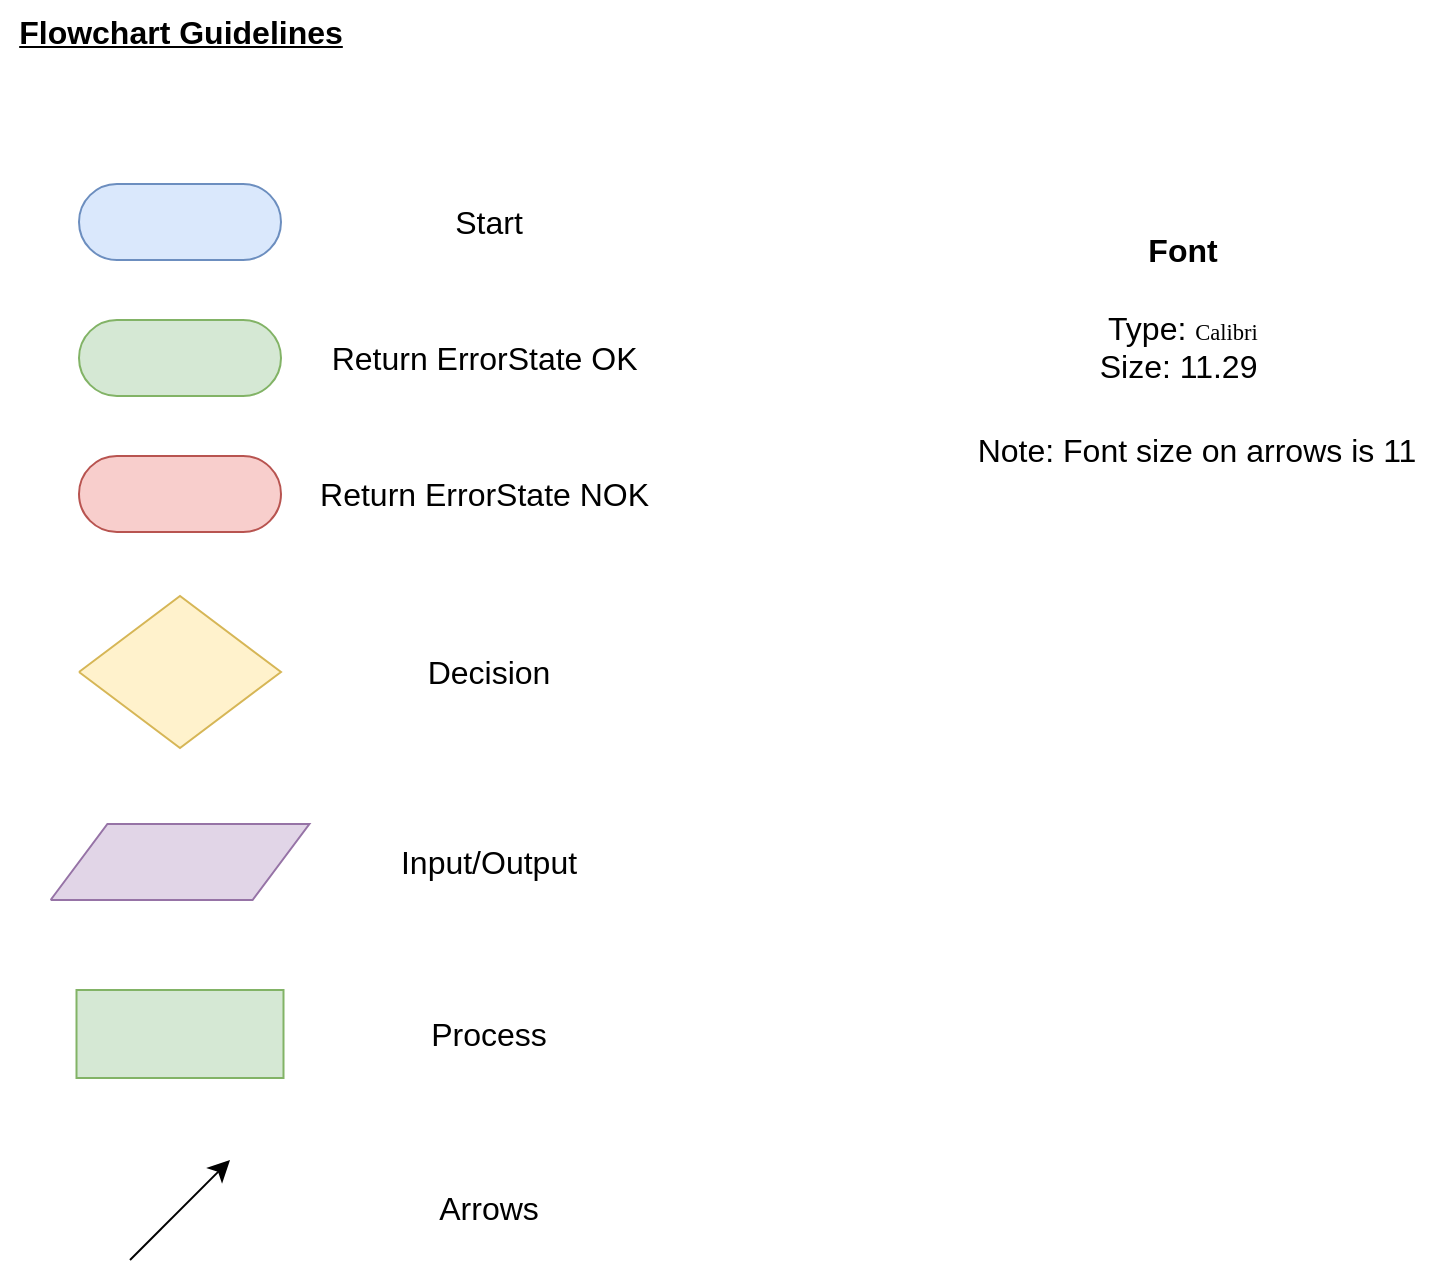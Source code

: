 <mxfile version="21.1.2" type="device">
  <diagram name="Page-1" id="cxeBOrwpK8nN50zcZmI6">
    <mxGraphModel dx="2236" dy="1456" grid="0" gridSize="10" guides="1" tooltips="1" connect="1" arrows="1" fold="1" page="0" pageScale="1" pageWidth="850" pageHeight="1100" math="0" shadow="0">
      <root>
        <mxCell id="0" />
        <mxCell id="1" parent="0" />
        <UserObject label="" Function="EN_DIO_Error_T DIO_init(uint8_t pinNumber, EN_DIO_PORT_T portNumber, EN_DIO_DIRECTION_T direction);" tags="Flowchart" id="53U-zjl-D4jpkBx24dsh-35">
          <mxCell style="vsdxID=280;fillColor=#e1d5e7;shape=stencil(UzV2Ls5ILEhVNTIoLinKz04tz0wpyVA1dlE1MsrMy0gtyiwBslSNXVWNndPyi1LTi/JL81Ig/IJEkEoQKze/DGRCBUSfrqGJnoEZSJuRQSVEyNDAAMx3g6jPycxDUm9hqmdpQrxyQ0zj8akmRTFhlwMZCG+nZebkQEINWR49mIBCkCA2dgUA);strokeColor=#9673a6;spacingTop=-1;spacingBottom=-1;spacingLeft=-1;spacingRight=-1;points=[[0,0.5,0],[1,0.5,0],[0.5,1,0],[0.5,0,0]];labelBackgroundColor=none;rounded=1;html=1;whiteSpace=wrap;fontFamily=Calibri;" vertex="1" parent="1">
            <mxGeometry x="-882.5" y="-195" width="101" height="38" as="geometry" />
          </mxCell>
        </UserObject>
        <mxCell id="53U-zjl-D4jpkBx24dsh-36" value="&lt;div style=&quot;font-size: 1px&quot;&gt;&lt;br&gt;&lt;/div&gt;" style="text;vsdxID=280;fillColor=none;gradientColor=none;strokeColor=none;spacingTop=-1;spacingBottom=-1;spacingLeft=-1;spacingRight=-1;points=[[0,0.5,0],[1,0.5,0],[0.5,1,0],[0.5,0,0]];labelBackgroundColor=none;rounded=1;html=1;whiteSpace=wrap;verticalAlign=middle;align=center;overflow=width;;html=1;fontColor=#000000;fontFamily=Calibri;" vertex="1" parent="53U-zjl-D4jpkBx24dsh-35">
          <mxGeometry x="16.93" y="-0.1" width="67.73" height="38.1" as="geometry" />
        </mxCell>
        <UserObject label="&lt;div style=&quot;font-size: 1px&quot;&gt;&lt;font style=&quot;font-size: 11.29px; direction: ltr; letter-spacing: 0px; line-height: 120%; opacity: 1;&quot;&gt;&lt;br&gt;&lt;/font&gt;&lt;/div&gt;" Function="EN_DIO_Error_T DIO_init(uint8_t pinNumber, EN_DIO_PORT_T portNumber, EN_DIO_DIRECTION_T direction);" tags="Flowchart" id="53U-zjl-D4jpkBx24dsh-37">
          <mxCell style="verticalAlign=middle;align=center;overflow=width;vsdxID=30;fillColor=#dae8fc;shape=stencil(tVLREoIgEPwaHnEQxsl3s/9gEpSJwDko7e+DsEkze2l627vdu5uFRaxyHe8FosR5sCcxqMZ3iO0Rpcp0ApQPCLEasUpaEC3Yi2lS3fOojOhsr3HDmObyMtsVcYqS29Qh5FEfklwrM5OXeUa/yjkcAwfr7TDpiyTfXvjkMR+Vw2A998qaBac5tAKHU1hq3i4oNwjRr9ofvayt/+Rk+yX/4iWA159KpXWKxJx/z0Bopfyw+g4=);strokeColor=#6c8ebf;spacingTop=-1;spacingBottom=-1;spacingLeft=-1;spacingRight=-1;points=[[0.5,1,0],[0.5,0,0],[0,0.5,0],[1,0.5,0]];labelBackgroundColor=none;rounded=1;html=1;whiteSpace=wrap;fontFamily=Calibri;" vertex="1" parent="1">
            <mxGeometry x="-882.5" y="-515" width="101" height="38" as="geometry" />
          </mxCell>
        </UserObject>
        <mxCell id="53U-zjl-D4jpkBx24dsh-38" value="Start" style="text;html=1;align=center;verticalAlign=middle;resizable=0;points=[];autosize=1;strokeColor=none;fillColor=none;fontSize=16;" vertex="1" parent="1">
          <mxGeometry x="-704.5" y="-511.5" width="52" height="31" as="geometry" />
        </mxCell>
        <UserObject label="&lt;div style=&quot;font-size: 1px&quot;&gt;&lt;font style=&quot;font-size: 11.29px; direction: ltr; letter-spacing: 0px; line-height: 120%; opacity: 1;&quot;&gt;&lt;br&gt;&lt;/font&gt;&lt;/div&gt;" Function="EN_DIO_Error_T DIO_init(uint8_t pinNumber, EN_DIO_PORT_T portNumber, EN_DIO_DIRECTION_T direction);" tags="Flowchart" id="53U-zjl-D4jpkBx24dsh-39">
          <mxCell style="verticalAlign=middle;align=center;overflow=width;vsdxID=52;fillColor=#d5e8d4;shape=stencil(tVLREoIgEPwaHnEQxsl3s/9gEpSJwDko7e+DsEkze2l627vdu5uFRaxyHe8FosR5sCcxqMZ3iO0Rpcp0ApQPCLEasUpaEC3Yi2lS3fOojOhsr3HDmObyMtsVcYqS29Qh5FEfklwrM5OXeUa/yjkcAwfr7TDpiyTfXvjkMR+Vw2A998qaBac5tAKHU1hq3i4oNwjRr9ofvayt/+Rk+yX/4iWA159KpXWKxJx/z0Bopfyw+g4=);strokeColor=#82b366;spacingTop=-1;spacingBottom=-1;spacingLeft=-1;spacingRight=-1;points=[[0.5,1,0],[0.5,0,0],[0,0.5,0],[1,0.5,0]];labelBackgroundColor=none;rounded=1;html=1;whiteSpace=wrap;fontFamily=Calibri;" vertex="1" parent="1">
            <mxGeometry x="-882.5" y="-447" width="101" height="38" as="geometry" />
          </mxCell>
        </UserObject>
        <mxCell id="53U-zjl-D4jpkBx24dsh-40" value="Return ErrorState OK&amp;nbsp;" style="text;html=1;align=center;verticalAlign=middle;resizable=0;points=[];autosize=1;strokeColor=none;fillColor=none;fontSize=16;" vertex="1" parent="1">
          <mxGeometry x="-766" y="-443.5" width="175" height="31" as="geometry" />
        </mxCell>
        <UserObject label="&lt;div style=&quot;font-size: 1px&quot;&gt;&lt;font style=&quot;font-size: 11.29px; direction: ltr; letter-spacing: 0px; line-height: 120%; opacity: 1;&quot;&gt;&lt;br&gt;&lt;/font&gt;&lt;/div&gt;" Function="EN_DIO_Error_T DIO_init(uint8_t pinNumber, EN_DIO_PORT_T portNumber, EN_DIO_DIRECTION_T direction);" tags="Flowchart" id="53U-zjl-D4jpkBx24dsh-41">
          <mxCell style="verticalAlign=middle;align=center;overflow=width;vsdxID=52;fillColor=#f8cecc;shape=stencil(tVLREoIgEPwaHnEQxsl3s/9gEpSJwDko7e+DsEkze2l627vdu5uFRaxyHe8FosR5sCcxqMZ3iO0Rpcp0ApQPCLEasUpaEC3Yi2lS3fOojOhsr3HDmObyMtsVcYqS29Qh5FEfklwrM5OXeUa/yjkcAwfr7TDpiyTfXvjkMR+Vw2A998qaBac5tAKHU1hq3i4oNwjRr9ofvayt/+Rk+yX/4iWA159KpXWKxJx/z0Bopfyw+g4=);strokeColor=#b85450;spacingTop=-1;spacingBottom=-1;spacingLeft=-1;spacingRight=-1;points=[[0.5,1,0],[0.5,0,0],[0,0.5,0],[1,0.5,0]];labelBackgroundColor=none;rounded=1;html=1;whiteSpace=wrap;fontFamily=Calibri;" vertex="1" parent="1">
            <mxGeometry x="-882.5" y="-379" width="101" height="38" as="geometry" />
          </mxCell>
        </UserObject>
        <mxCell id="53U-zjl-D4jpkBx24dsh-42" value="Return ErrorState NOK&amp;nbsp;" style="text;html=1;align=center;verticalAlign=middle;resizable=0;points=[];autosize=1;strokeColor=none;fillColor=none;fontSize=16;" vertex="1" parent="1">
          <mxGeometry x="-772" y="-375.5" width="187" height="31" as="geometry" />
        </mxCell>
        <UserObject label="" Function="EN_DIO_Error_T DIO_init(uint8_t pinNumber, EN_DIO_PORT_T portNumber, EN_DIO_DIRECTION_T direction);" tags="Flowchart" id="53U-zjl-D4jpkBx24dsh-43">
          <mxCell style="vsdxID=219;fillColor=#fff2cc;shape=stencil(UzV2Ls5ILEhVNTIoLinKz04tz0wpyVA1dlE1MsrMy0gtyiwBslSNXVWNndPyi1LTi/JL81Ig/IJEkEoQKze/DGRCBUSfAUiHkUElhGcK4bpBVOZk5iGpNEVVikeloQHZpsK0YlWLz1QgA+HFtMycHEgIIcujBwlQCBKcxq4A);strokeColor=#d6b656;spacingTop=-1;spacingBottom=-1;spacingLeft=-1;spacingRight=-1;points=[[0,0.5,0],[1,0.5,0],[0.5,0,0],[0.5,1,0]];labelBackgroundColor=none;rounded=1;html=1;whiteSpace=wrap;fontFamily=Calibri;" vertex="1" parent="1">
            <mxGeometry x="-882.5" y="-309" width="101" height="76" as="geometry" />
          </mxCell>
        </UserObject>
        <mxCell id="53U-zjl-D4jpkBx24dsh-44" value="&lt;div style=&quot;font-size: 1px&quot;&gt;&lt;br&gt;&lt;/div&gt;" style="text;vsdxID=219;fillColor=none;gradientColor=none;strokeColor=none;spacingTop=-1;spacingBottom=-1;spacingLeft=-1;spacingRight=-1;points=[[0,0.5,0],[1,0.5,0],[0.5,0,0],[0.5,1,0]];labelBackgroundColor=none;rounded=1;html=1;whiteSpace=wrap;verticalAlign=middle;align=center;overflow=width;;html=1;fontColor=#000000;fontFamily=Calibri;" vertex="1" parent="53U-zjl-D4jpkBx24dsh-43">
          <mxGeometry x="8.47" y="9.33" width="84.67" height="57.15" as="geometry" />
        </mxCell>
        <mxCell id="53U-zjl-D4jpkBx24dsh-45" value="Decision" style="text;html=1;align=center;verticalAlign=middle;resizable=0;points=[];autosize=1;strokeColor=none;fillColor=none;fontSize=16;" vertex="1" parent="1">
          <mxGeometry x="-718" y="-286.5" width="79" height="31" as="geometry" />
        </mxCell>
        <mxCell id="53U-zjl-D4jpkBx24dsh-46" value="Input/Output" style="text;html=1;align=center;verticalAlign=middle;resizable=0;points=[];autosize=1;strokeColor=none;fillColor=none;fontSize=16;" vertex="1" parent="1">
          <mxGeometry x="-731" y="-191.5" width="106" height="31" as="geometry" />
        </mxCell>
        <mxCell id="53U-zjl-D4jpkBx24dsh-47" value="&lt;b&gt;&lt;u&gt;Flowchart Guidelines&lt;/u&gt;&lt;/b&gt;" style="text;html=1;align=center;verticalAlign=middle;resizable=0;points=[];autosize=1;strokeColor=none;fillColor=none;fontSize=16;" vertex="1" parent="1">
          <mxGeometry x="-922" y="-607" width="180" height="31" as="geometry" />
        </mxCell>
        <mxCell id="53U-zjl-D4jpkBx24dsh-48" value="" style="rounded=0;whiteSpace=wrap;html=1;fontSize=16;fillColor=#d5e8d4;strokeColor=#82b366;" vertex="1" parent="1">
          <mxGeometry x="-883.75" y="-112" width="103.5" height="44" as="geometry" />
        </mxCell>
        <mxCell id="53U-zjl-D4jpkBx24dsh-49" value="Process" style="text;html=1;align=center;verticalAlign=middle;resizable=0;points=[];autosize=1;strokeColor=none;fillColor=none;fontSize=16;" vertex="1" parent="1">
          <mxGeometry x="-716" y="-105.5" width="76" height="31" as="geometry" />
        </mxCell>
        <mxCell id="53U-zjl-D4jpkBx24dsh-50" value="" style="endArrow=classic;html=1;rounded=0;fontSize=12;startSize=8;endSize=8;curved=1;" edge="1" parent="1">
          <mxGeometry width="50" height="50" relative="1" as="geometry">
            <mxPoint x="-857" y="23" as="sourcePoint" />
            <mxPoint x="-807" y="-27" as="targetPoint" />
          </mxGeometry>
        </mxCell>
        <mxCell id="53U-zjl-D4jpkBx24dsh-51" value="Arrows" style="text;html=1;align=center;verticalAlign=middle;resizable=0;points=[];autosize=1;strokeColor=none;fillColor=none;fontSize=16;" vertex="1" parent="1">
          <mxGeometry x="-712" y="-19" width="68" height="31" as="geometry" />
        </mxCell>
        <mxCell id="53U-zjl-D4jpkBx24dsh-52" value="&lt;b&gt;Font&lt;/b&gt;&lt;br&gt;&lt;br&gt;Type:&amp;nbsp;&lt;span style=&quot;border-color: var(--border-color); font-size: 11.29px;&quot;&gt;&lt;font face=&quot;Calibri&quot;&gt;Calibri&lt;/font&gt;&lt;/span&gt;&lt;br&gt;&lt;span style=&quot;&quot;&gt;&lt;/span&gt;Size: 11.29&amp;nbsp;" style="text;html=1;align=center;verticalAlign=middle;resizable=0;points=[];autosize=1;strokeColor=none;fillColor=none;fontSize=16;" vertex="1" parent="1">
          <mxGeometry x="-382" y="-498" width="101" height="89" as="geometry" />
        </mxCell>
        <mxCell id="53U-zjl-D4jpkBx24dsh-53" value="Note: Font size on arrows is 11" style="text;html=1;align=center;verticalAlign=middle;resizable=0;points=[];autosize=1;strokeColor=none;fillColor=none;fontSize=16;" vertex="1" parent="1">
          <mxGeometry x="-443" y="-398" width="237" height="31" as="geometry" />
        </mxCell>
      </root>
    </mxGraphModel>
  </diagram>
</mxfile>
